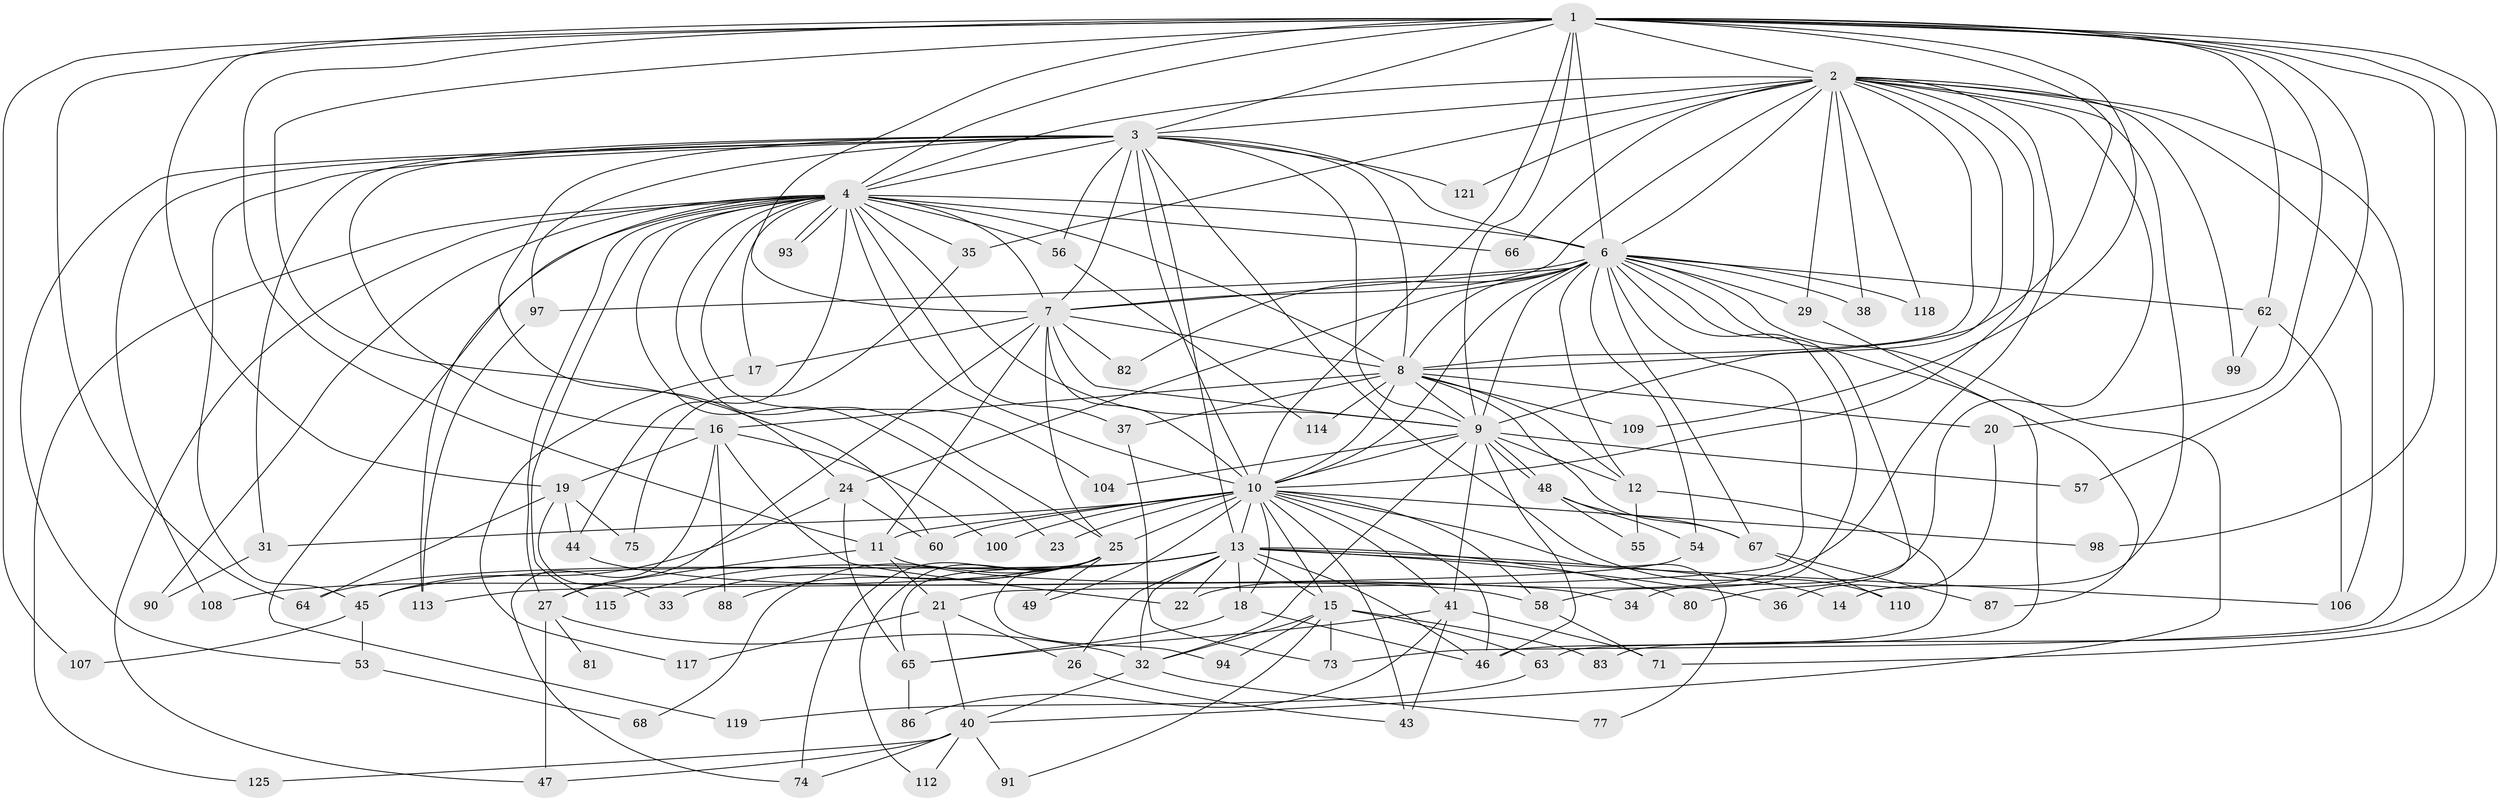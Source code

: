 // original degree distribution, {21: 0.008, 22: 0.008, 12: 0.008, 28: 0.008, 17: 0.016, 25: 0.008, 16: 0.016, 26: 0.008, 6: 0.048, 5: 0.056, 15: 0.008, 2: 0.496, 8: 0.008, 3: 0.208, 4: 0.088, 10: 0.008}
// Generated by graph-tools (version 1.1) at 2025/41/03/06/25 10:41:39]
// undirected, 93 vertices, 228 edges
graph export_dot {
graph [start="1"]
  node [color=gray90,style=filled];
  1 [super="+50"];
  2 [super="+39"];
  3 [super="+5"];
  4 [super="+42"];
  6 [super="+92"];
  7 [super="+76"];
  8 [super="+72"];
  9 [super="+51"];
  10 [super="+61"];
  11 [super="+103"];
  12 [super="+105"];
  13 [super="+69"];
  14;
  15 [super="+52"];
  16;
  17;
  18;
  19 [super="+85"];
  20;
  21;
  22 [super="+96"];
  23;
  24 [super="+70"];
  25 [super="+28"];
  26;
  27 [super="+30"];
  29;
  31;
  32 [super="+102"];
  33;
  34;
  35;
  36;
  37;
  38;
  40 [super="+84"];
  41;
  43 [super="+79"];
  44;
  45 [super="+95"];
  46 [super="+59"];
  47;
  48;
  49;
  53;
  54;
  55;
  56;
  57;
  58 [super="+101"];
  60 [super="+122"];
  62;
  63;
  64;
  65 [super="+89"];
  66;
  67 [super="+78"];
  68;
  71 [super="+120"];
  73 [super="+123"];
  74 [super="+116"];
  75;
  77;
  80;
  81;
  82;
  83;
  86;
  87;
  88;
  90;
  91;
  93;
  94;
  97;
  98;
  99;
  100;
  104;
  106 [super="+111"];
  107;
  108;
  109;
  110;
  112;
  113 [super="+124"];
  114;
  115;
  117;
  118;
  119;
  121;
  125;
  1 -- 2;
  1 -- 3 [weight=2];
  1 -- 4;
  1 -- 6 [weight=2];
  1 -- 7;
  1 -- 8;
  1 -- 9;
  1 -- 10;
  1 -- 11;
  1 -- 19;
  1 -- 20;
  1 -- 57;
  1 -- 60;
  1 -- 62;
  1 -- 64;
  1 -- 71;
  1 -- 83;
  1 -- 107;
  1 -- 109;
  1 -- 98;
  2 -- 3 [weight=2];
  2 -- 4;
  2 -- 6;
  2 -- 7;
  2 -- 8;
  2 -- 9;
  2 -- 10;
  2 -- 14;
  2 -- 22;
  2 -- 29 [weight=2];
  2 -- 34;
  2 -- 35;
  2 -- 38;
  2 -- 66;
  2 -- 73;
  2 -- 99;
  2 -- 106;
  2 -- 118;
  2 -- 121;
  3 -- 4 [weight=2];
  3 -- 6 [weight=2];
  3 -- 7 [weight=2];
  3 -- 8 [weight=2];
  3 -- 9 [weight=2];
  3 -- 10 [weight=2];
  3 -- 13;
  3 -- 16;
  3 -- 108;
  3 -- 24;
  3 -- 31;
  3 -- 97;
  3 -- 45;
  3 -- 110;
  3 -- 53;
  3 -- 56;
  3 -- 121;
  4 -- 6;
  4 -- 7 [weight=2];
  4 -- 8;
  4 -- 9;
  4 -- 10;
  4 -- 17;
  4 -- 23;
  4 -- 35;
  4 -- 37;
  4 -- 44;
  4 -- 47;
  4 -- 56;
  4 -- 66;
  4 -- 90;
  4 -- 93;
  4 -- 93;
  4 -- 104;
  4 -- 113;
  4 -- 115;
  4 -- 119;
  4 -- 125;
  4 -- 25;
  4 -- 27;
  6 -- 7;
  6 -- 8;
  6 -- 9;
  6 -- 10;
  6 -- 12;
  6 -- 21;
  6 -- 24;
  6 -- 29;
  6 -- 38;
  6 -- 54;
  6 -- 58;
  6 -- 62;
  6 -- 67;
  6 -- 80;
  6 -- 82;
  6 -- 87;
  6 -- 97;
  6 -- 118;
  6 -- 40;
  7 -- 8;
  7 -- 9;
  7 -- 10;
  7 -- 17;
  7 -- 25;
  7 -- 27;
  7 -- 82;
  7 -- 11;
  8 -- 9;
  8 -- 10;
  8 -- 12;
  8 -- 16 [weight=2];
  8 -- 20;
  8 -- 37;
  8 -- 109;
  8 -- 114;
  8 -- 67;
  9 -- 10;
  9 -- 32;
  9 -- 41;
  9 -- 48;
  9 -- 48;
  9 -- 57;
  9 -- 104;
  9 -- 46;
  9 -- 12;
  10 -- 11;
  10 -- 13;
  10 -- 15;
  10 -- 18;
  10 -- 23;
  10 -- 25;
  10 -- 31 [weight=2];
  10 -- 41;
  10 -- 46;
  10 -- 49;
  10 -- 58;
  10 -- 60;
  10 -- 77;
  10 -- 98;
  10 -- 100;
  10 -- 43;
  11 -- 21;
  11 -- 27;
  11 -- 34;
  12 -- 55;
  12 -- 46;
  13 -- 14;
  13 -- 15;
  13 -- 18;
  13 -- 26;
  13 -- 32;
  13 -- 36;
  13 -- 64;
  13 -- 80;
  13 -- 106;
  13 -- 115;
  13 -- 46;
  13 -- 22;
  13 -- 45;
  15 -- 63;
  15 -- 73;
  15 -- 94;
  15 -- 32;
  15 -- 83;
  15 -- 91;
  16 -- 19;
  16 -- 22;
  16 -- 88;
  16 -- 100;
  16 -- 74;
  17 -- 117;
  18 -- 46;
  18 -- 65;
  19 -- 33;
  19 -- 44;
  19 -- 75;
  19 -- 64;
  20 -- 36;
  21 -- 26;
  21 -- 40;
  21 -- 117;
  24 -- 45;
  24 -- 65;
  24 -- 60;
  25 -- 49;
  25 -- 68;
  25 -- 74;
  25 -- 88;
  25 -- 94;
  25 -- 108;
  25 -- 112;
  25 -- 65;
  25 -- 33;
  26 -- 43;
  27 -- 81 [weight=2];
  27 -- 47;
  27 -- 32;
  29 -- 63;
  31 -- 90;
  32 -- 40;
  32 -- 77;
  35 -- 75;
  37 -- 73;
  40 -- 74;
  40 -- 112;
  40 -- 91;
  40 -- 125;
  40 -- 47;
  41 -- 43;
  41 -- 71;
  41 -- 86;
  41 -- 65;
  44 -- 58;
  45 -- 53;
  45 -- 107;
  48 -- 54;
  48 -- 55;
  48 -- 67;
  53 -- 68;
  54 -- 113;
  56 -- 114;
  58 -- 71;
  62 -- 99;
  62 -- 106;
  63 -- 119;
  65 -- 86;
  67 -- 110;
  67 -- 87;
  97 -- 113;
}
